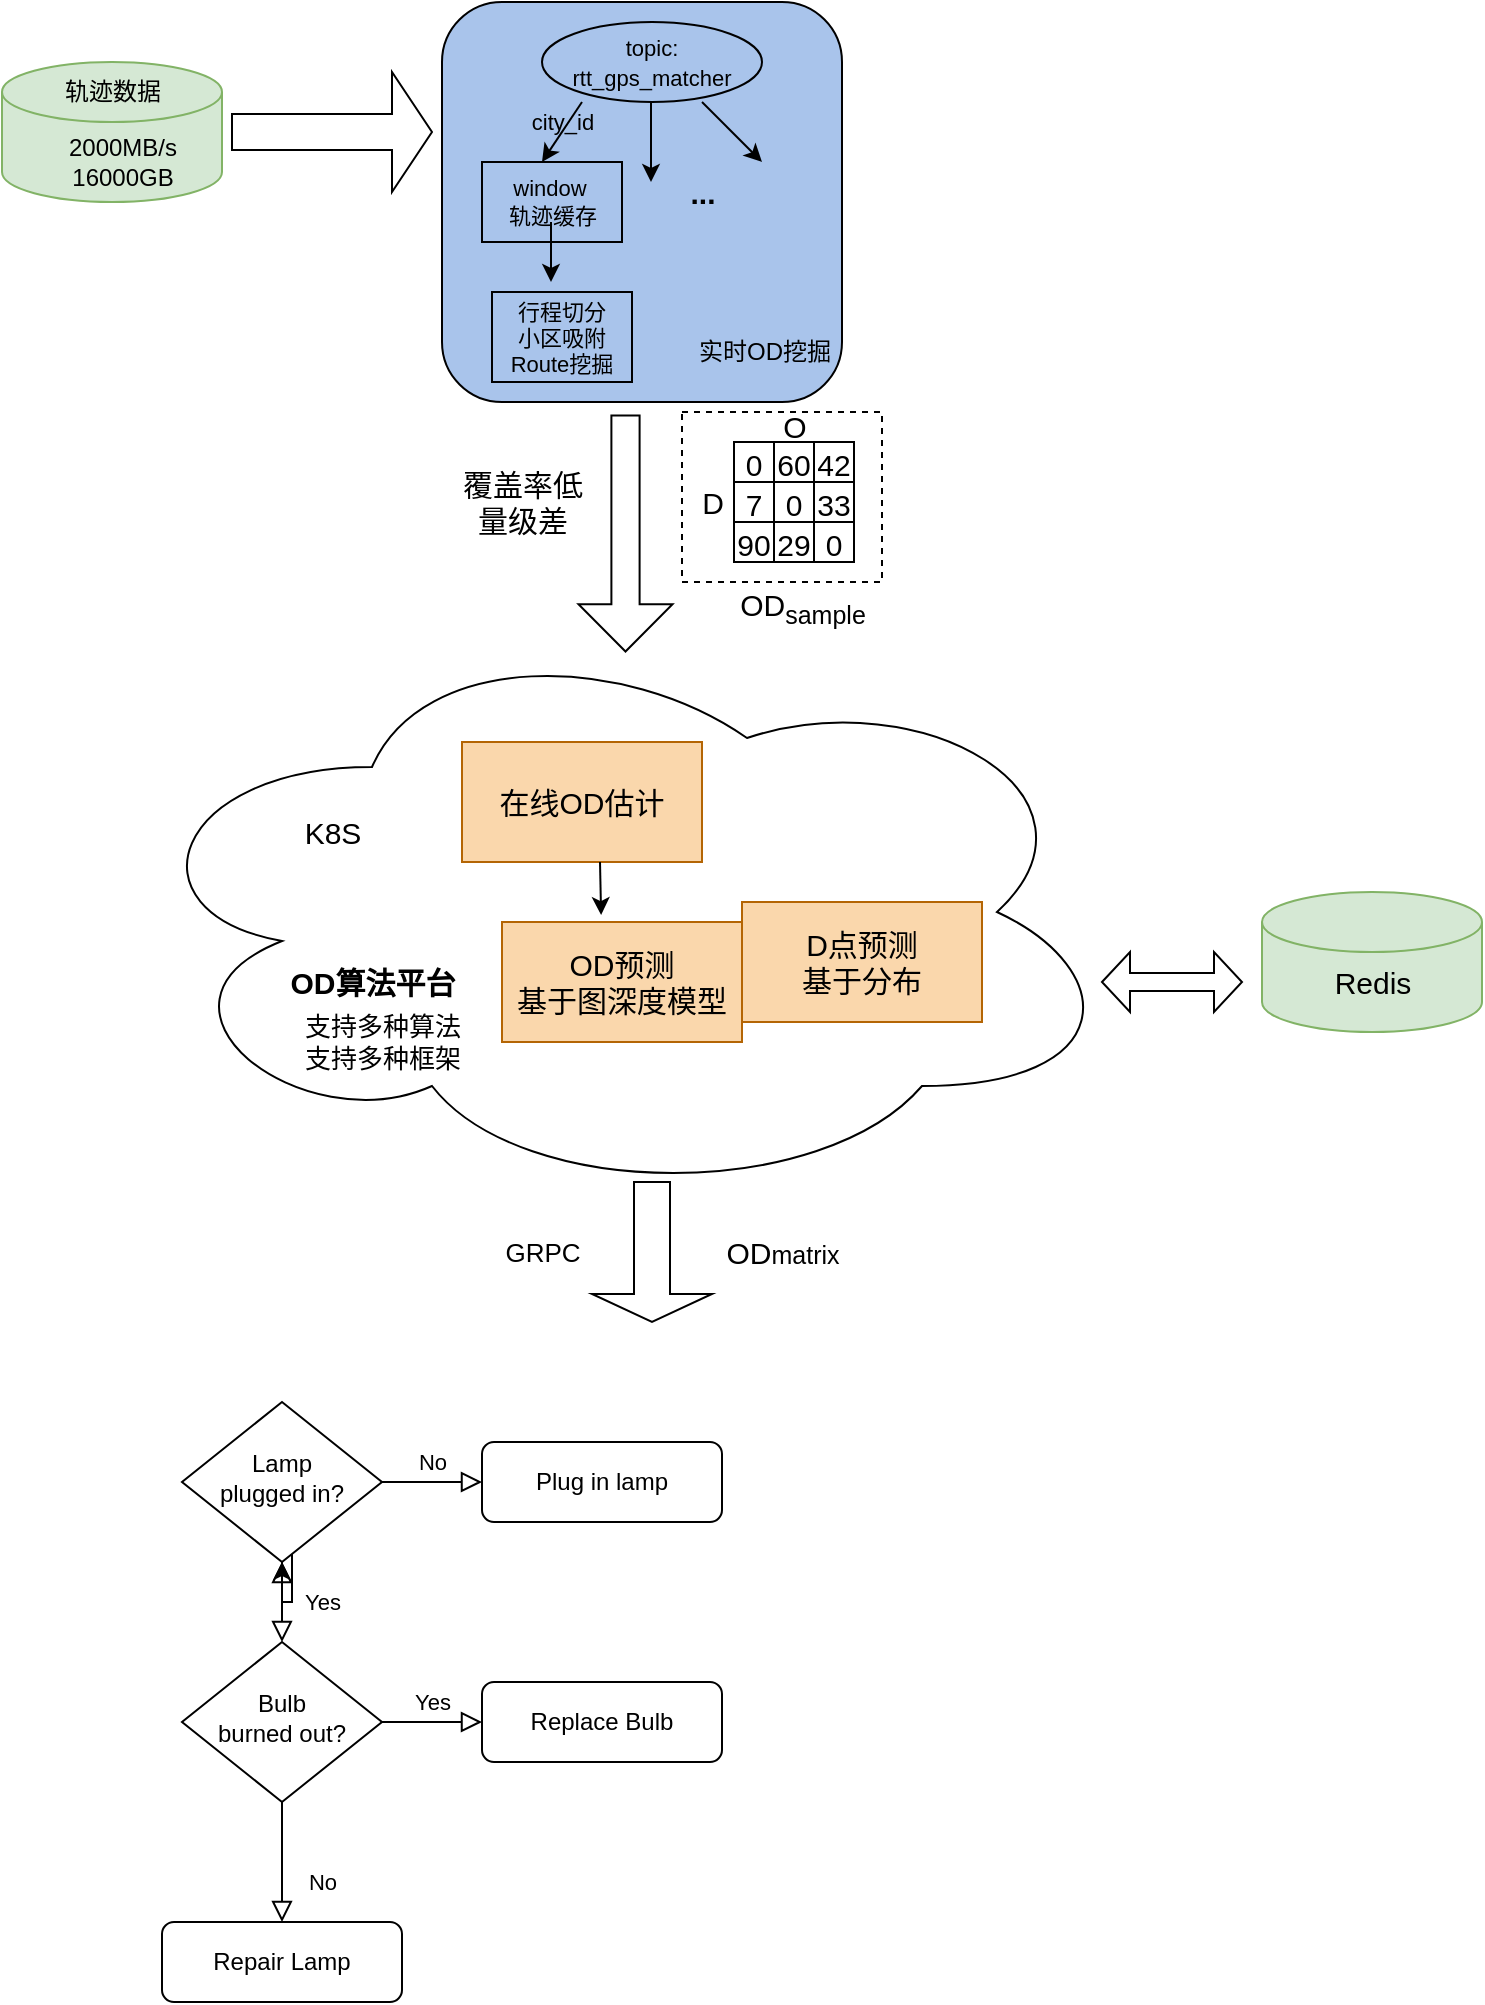 <mxfile version="20.2.7" type="github">
  <diagram id="C5RBs43oDa-KdzZeNtuy" name="Page-1">
    <mxGraphModel dx="2234" dy="1348" grid="1" gridSize="10" guides="1" tooltips="1" connect="1" arrows="1" fold="1" page="1" pageScale="1" pageWidth="827" pageHeight="1169" math="0" shadow="0">
      <root>
        <mxCell id="WIyWlLk6GJQsqaUBKTNV-0" />
        <mxCell id="WIyWlLk6GJQsqaUBKTNV-1" parent="WIyWlLk6GJQsqaUBKTNV-0" />
        <mxCell id="7FVITdX9QSH98migV2-N-52" value="" style="whiteSpace=wrap;html=1;fontSize=15;strokeColor=default;fillColor=#FFFFFF;dashed=1;" vertex="1" parent="WIyWlLk6GJQsqaUBKTNV-1">
          <mxGeometry x="420" y="245" width="100" height="85" as="geometry" />
        </mxCell>
        <mxCell id="WIyWlLk6GJQsqaUBKTNV-2" value="" style="rounded=0;html=1;jettySize=auto;orthogonalLoop=1;fontSize=11;endArrow=block;endFill=0;endSize=8;strokeWidth=1;shadow=0;labelBackgroundColor=none;edgeStyle=orthogonalEdgeStyle;" parent="WIyWlLk6GJQsqaUBKTNV-1" target="WIyWlLk6GJQsqaUBKTNV-6" edge="1">
          <mxGeometry relative="1" as="geometry">
            <mxPoint x="245" y="790" as="sourcePoint" />
          </mxGeometry>
        </mxCell>
        <mxCell id="7FVITdX9QSH98migV2-N-2" value="" style="edgeStyle=orthogonalEdgeStyle;rounded=0;orthogonalLoop=1;jettySize=auto;html=1;" edge="1" parent="WIyWlLk6GJQsqaUBKTNV-1" target="WIyWlLk6GJQsqaUBKTNV-6">
          <mxGeometry relative="1" as="geometry">
            <mxPoint x="245" y="790" as="sourcePoint" />
          </mxGeometry>
        </mxCell>
        <mxCell id="WIyWlLk6GJQsqaUBKTNV-4" value="Yes" style="rounded=0;html=1;jettySize=auto;orthogonalLoop=1;fontSize=11;endArrow=block;endFill=0;endSize=8;strokeWidth=1;shadow=0;labelBackgroundColor=none;edgeStyle=orthogonalEdgeStyle;" parent="WIyWlLk6GJQsqaUBKTNV-1" source="WIyWlLk6GJQsqaUBKTNV-6" target="WIyWlLk6GJQsqaUBKTNV-10" edge="1">
          <mxGeometry y="20" relative="1" as="geometry">
            <mxPoint as="offset" />
          </mxGeometry>
        </mxCell>
        <mxCell id="WIyWlLk6GJQsqaUBKTNV-5" value="No" style="edgeStyle=orthogonalEdgeStyle;rounded=0;html=1;jettySize=auto;orthogonalLoop=1;fontSize=11;endArrow=block;endFill=0;endSize=8;strokeWidth=1;shadow=0;labelBackgroundColor=none;" parent="WIyWlLk6GJQsqaUBKTNV-1" source="WIyWlLk6GJQsqaUBKTNV-6" target="WIyWlLk6GJQsqaUBKTNV-7" edge="1">
          <mxGeometry y="10" relative="1" as="geometry">
            <mxPoint as="offset" />
          </mxGeometry>
        </mxCell>
        <mxCell id="WIyWlLk6GJQsqaUBKTNV-6" value="Lamp&lt;br&gt;plugged in?" style="rhombus;whiteSpace=wrap;html=1;shadow=0;fontFamily=Helvetica;fontSize=12;align=center;strokeWidth=1;spacing=6;spacingTop=-4;" parent="WIyWlLk6GJQsqaUBKTNV-1" vertex="1">
          <mxGeometry x="170" y="740" width="100" height="80" as="geometry" />
        </mxCell>
        <mxCell id="WIyWlLk6GJQsqaUBKTNV-7" value="Plug in lamp" style="rounded=1;whiteSpace=wrap;html=1;fontSize=12;glass=0;strokeWidth=1;shadow=0;" parent="WIyWlLk6GJQsqaUBKTNV-1" vertex="1">
          <mxGeometry x="320" y="760" width="120" height="40" as="geometry" />
        </mxCell>
        <mxCell id="WIyWlLk6GJQsqaUBKTNV-8" value="No" style="rounded=0;html=1;jettySize=auto;orthogonalLoop=1;fontSize=11;endArrow=block;endFill=0;endSize=8;strokeWidth=1;shadow=0;labelBackgroundColor=none;edgeStyle=orthogonalEdgeStyle;" parent="WIyWlLk6GJQsqaUBKTNV-1" source="WIyWlLk6GJQsqaUBKTNV-10" target="WIyWlLk6GJQsqaUBKTNV-11" edge="1">
          <mxGeometry x="0.333" y="20" relative="1" as="geometry">
            <mxPoint as="offset" />
          </mxGeometry>
        </mxCell>
        <mxCell id="WIyWlLk6GJQsqaUBKTNV-9" value="Yes" style="edgeStyle=orthogonalEdgeStyle;rounded=0;html=1;jettySize=auto;orthogonalLoop=1;fontSize=11;endArrow=block;endFill=0;endSize=8;strokeWidth=1;shadow=0;labelBackgroundColor=none;" parent="WIyWlLk6GJQsqaUBKTNV-1" source="WIyWlLk6GJQsqaUBKTNV-10" target="WIyWlLk6GJQsqaUBKTNV-12" edge="1">
          <mxGeometry y="10" relative="1" as="geometry">
            <mxPoint as="offset" />
          </mxGeometry>
        </mxCell>
        <mxCell id="WIyWlLk6GJQsqaUBKTNV-10" value="Bulb&lt;br&gt;burned out?" style="rhombus;whiteSpace=wrap;html=1;shadow=0;fontFamily=Helvetica;fontSize=12;align=center;strokeWidth=1;spacing=6;spacingTop=-4;" parent="WIyWlLk6GJQsqaUBKTNV-1" vertex="1">
          <mxGeometry x="170" y="860" width="100" height="80" as="geometry" />
        </mxCell>
        <mxCell id="WIyWlLk6GJQsqaUBKTNV-11" value="Repair Lamp" style="rounded=1;whiteSpace=wrap;html=1;fontSize=12;glass=0;strokeWidth=1;shadow=0;" parent="WIyWlLk6GJQsqaUBKTNV-1" vertex="1">
          <mxGeometry x="160" y="1000" width="120" height="40" as="geometry" />
        </mxCell>
        <mxCell id="WIyWlLk6GJQsqaUBKTNV-12" value="Replace Bulb" style="rounded=1;whiteSpace=wrap;html=1;fontSize=12;glass=0;strokeWidth=1;shadow=0;" parent="WIyWlLk6GJQsqaUBKTNV-1" vertex="1">
          <mxGeometry x="320" y="880" width="120" height="40" as="geometry" />
        </mxCell>
        <mxCell id="7FVITdX9QSH98migV2-N-0" value="" style="ellipse;shape=cloud;whiteSpace=wrap;html=1;" vertex="1" parent="WIyWlLk6GJQsqaUBKTNV-1">
          <mxGeometry x="140" y="350" width="500" height="290" as="geometry" />
        </mxCell>
        <mxCell id="7FVITdX9QSH98migV2-N-5" value="" style="shape=cylinder3;whiteSpace=wrap;html=1;boundedLbl=1;backgroundOutline=1;size=15;fillColor=#d5e8d4;strokeColor=#82b366;" vertex="1" parent="WIyWlLk6GJQsqaUBKTNV-1">
          <mxGeometry x="80" y="70" width="110" height="70" as="geometry" />
        </mxCell>
        <mxCell id="7FVITdX9QSH98migV2-N-3" value="&lt;br&gt;&lt;span style=&quot;background-color: initial;&quot;&gt;2000MB/s &lt;br&gt;16000GB&lt;/span&gt;&lt;div&gt;&lt;br&gt;&lt;/div&gt;" style="text;html=1;align=center;verticalAlign=middle;resizable=0;points=[];autosize=1;strokeColor=none;fillColor=none;" vertex="1" parent="WIyWlLk6GJQsqaUBKTNV-1">
          <mxGeometry x="100" y="85" width="80" height="70" as="geometry" />
        </mxCell>
        <mxCell id="7FVITdX9QSH98migV2-N-6" value="轨迹数据" style="text;html=1;align=center;verticalAlign=middle;resizable=0;points=[];autosize=1;strokeColor=none;fillColor=none;" vertex="1" parent="WIyWlLk6GJQsqaUBKTNV-1">
          <mxGeometry x="100" y="70" width="70" height="30" as="geometry" />
        </mxCell>
        <mxCell id="7FVITdX9QSH98migV2-N-8" value="" style="rounded=1;whiteSpace=wrap;html=1;fillColor=#A9C4EB;" vertex="1" parent="WIyWlLk6GJQsqaUBKTNV-1">
          <mxGeometry x="300" y="40" width="200" height="200" as="geometry" />
        </mxCell>
        <mxCell id="7FVITdX9QSH98migV2-N-9" value="实时OD挖掘" style="text;html=1;align=center;verticalAlign=middle;resizable=0;points=[];autosize=1;strokeColor=none;fillColor=none;" vertex="1" parent="WIyWlLk6GJQsqaUBKTNV-1">
          <mxGeometry x="416" y="200" width="90" height="30" as="geometry" />
        </mxCell>
        <mxCell id="7FVITdX9QSH98migV2-N-10" value="&lt;font style=&quot;font-size: 11px;&quot;&gt;topic: rtt_gps_matcher&lt;/font&gt;" style="ellipse;whiteSpace=wrap;html=1;fillColor=#A9C4EB;" vertex="1" parent="WIyWlLk6GJQsqaUBKTNV-1">
          <mxGeometry x="350" y="50" width="110" height="40" as="geometry" />
        </mxCell>
        <mxCell id="7FVITdX9QSH98migV2-N-11" value="" style="endArrow=classic;html=1;rounded=0;fontSize=11;" edge="1" parent="WIyWlLk6GJQsqaUBKTNV-1">
          <mxGeometry width="50" height="50" relative="1" as="geometry">
            <mxPoint x="370" y="90" as="sourcePoint" />
            <mxPoint x="350" y="120" as="targetPoint" />
          </mxGeometry>
        </mxCell>
        <mxCell id="7FVITdX9QSH98migV2-N-17" value="city_id" style="text;html=1;align=center;verticalAlign=middle;resizable=0;points=[];autosize=1;strokeColor=none;fillColor=none;fontSize=11;" vertex="1" parent="WIyWlLk6GJQsqaUBKTNV-1">
          <mxGeometry x="330" y="85" width="60" height="30" as="geometry" />
        </mxCell>
        <mxCell id="7FVITdX9QSH98migV2-N-19" value="" style="endArrow=classic;html=1;rounded=0;fontSize=11;" edge="1" parent="WIyWlLk6GJQsqaUBKTNV-1">
          <mxGeometry width="50" height="50" relative="1" as="geometry">
            <mxPoint x="404.5" y="90" as="sourcePoint" />
            <mxPoint x="404.5" y="130" as="targetPoint" />
          </mxGeometry>
        </mxCell>
        <mxCell id="7FVITdX9QSH98migV2-N-20" value="" style="endArrow=classic;html=1;rounded=0;fontSize=11;" edge="1" parent="WIyWlLk6GJQsqaUBKTNV-1">
          <mxGeometry width="50" height="50" relative="1" as="geometry">
            <mxPoint x="430" y="90" as="sourcePoint" />
            <mxPoint x="460" y="120" as="targetPoint" />
          </mxGeometry>
        </mxCell>
        <mxCell id="7FVITdX9QSH98migV2-N-21" value="" style="ellipse;whiteSpace=wrap;html=1;fontSize=11;" vertex="1" parent="WIyWlLk6GJQsqaUBKTNV-1">
          <mxGeometry x="320" y="125" width="70" height="30" as="geometry" />
        </mxCell>
        <mxCell id="7FVITdX9QSH98migV2-N-22" value="window&amp;nbsp;&lt;br&gt;轨迹缓存" style="text;html=1;align=center;verticalAlign=middle;resizable=0;points=[];autosize=1;strokeColor=default;fillColor=#A9C4EB;fontSize=11;" vertex="1" parent="WIyWlLk6GJQsqaUBKTNV-1">
          <mxGeometry x="320" y="120" width="70" height="40" as="geometry" />
        </mxCell>
        <mxCell id="7FVITdX9QSH98migV2-N-23" value="" style="endArrow=classic;html=1;rounded=0;fontSize=11;" edge="1" parent="WIyWlLk6GJQsqaUBKTNV-1">
          <mxGeometry width="50" height="50" relative="1" as="geometry">
            <mxPoint x="354.5" y="150" as="sourcePoint" />
            <mxPoint x="354.5" y="180" as="targetPoint" />
          </mxGeometry>
        </mxCell>
        <mxCell id="7FVITdX9QSH98migV2-N-24" value="行程切分&lt;br&gt;小区吸附&lt;br&gt;Route挖掘" style="whiteSpace=wrap;html=1;fontSize=11;fillColor=#A9C4EB;" vertex="1" parent="WIyWlLk6GJQsqaUBKTNV-1">
          <mxGeometry x="325" y="185" width="70" height="45" as="geometry" />
        </mxCell>
        <mxCell id="7FVITdX9QSH98migV2-N-26" value="&lt;b&gt;&lt;font style=&quot;font-size: 15px;&quot;&gt;...&lt;/font&gt;&lt;/b&gt;" style="text;html=1;align=center;verticalAlign=middle;resizable=0;points=[];autosize=1;strokeColor=none;fillColor=none;fontSize=11;" vertex="1" parent="WIyWlLk6GJQsqaUBKTNV-1">
          <mxGeometry x="410" y="120" width="40" height="30" as="geometry" />
        </mxCell>
        <mxCell id="7FVITdX9QSH98migV2-N-27" value="" style="shape=singleArrow;whiteSpace=wrap;html=1;rotation=90;" vertex="1" parent="WIyWlLk6GJQsqaUBKTNV-1">
          <mxGeometry x="332.75" y="282.25" width="118" height="47" as="geometry" />
        </mxCell>
        <mxCell id="7FVITdX9QSH98migV2-N-28" value="在线OD估计" style="whiteSpace=wrap;html=1;fontSize=15;strokeColor=#b46504;fillColor=#fad7ac;" vertex="1" parent="WIyWlLk6GJQsqaUBKTNV-1">
          <mxGeometry x="310" y="410" width="120" height="60" as="geometry" />
        </mxCell>
        <mxCell id="7FVITdX9QSH98migV2-N-29" value="" style="shape=table;html=1;whiteSpace=wrap;startSize=0;container=1;collapsible=0;childLayout=tableLayout;fontSize=15;" vertex="1" parent="WIyWlLk6GJQsqaUBKTNV-1">
          <mxGeometry x="446" y="260" width="60" height="60" as="geometry" />
        </mxCell>
        <mxCell id="7FVITdX9QSH98migV2-N-30" value="" style="shape=tableRow;horizontal=0;startSize=0;swimlaneHead=0;swimlaneBody=0;top=0;left=0;bottom=0;right=0;collapsible=0;dropTarget=0;fillColor=none;points=[[0,0.5],[1,0.5]];portConstraint=eastwest;fontSize=15;strokeColor=default;" vertex="1" parent="7FVITdX9QSH98migV2-N-29">
          <mxGeometry width="60" height="20" as="geometry" />
        </mxCell>
        <mxCell id="7FVITdX9QSH98migV2-N-31" value="0" style="shape=partialRectangle;html=1;whiteSpace=wrap;connectable=0;fillColor=none;top=0;left=0;bottom=0;right=0;overflow=hidden;fontSize=15;strokeColor=default;" vertex="1" parent="7FVITdX9QSH98migV2-N-30">
          <mxGeometry width="20" height="20" as="geometry">
            <mxRectangle width="20" height="20" as="alternateBounds" />
          </mxGeometry>
        </mxCell>
        <mxCell id="7FVITdX9QSH98migV2-N-32" value="60" style="shape=partialRectangle;html=1;whiteSpace=wrap;connectable=0;fillColor=none;top=0;left=0;bottom=0;right=0;overflow=hidden;fontSize=15;strokeColor=default;" vertex="1" parent="7FVITdX9QSH98migV2-N-30">
          <mxGeometry x="20" width="20" height="20" as="geometry">
            <mxRectangle width="20" height="20" as="alternateBounds" />
          </mxGeometry>
        </mxCell>
        <mxCell id="7FVITdX9QSH98migV2-N-33" value="42" style="shape=partialRectangle;html=1;whiteSpace=wrap;connectable=0;fillColor=none;top=0;left=0;bottom=0;right=0;overflow=hidden;fontSize=15;strokeColor=default;" vertex="1" parent="7FVITdX9QSH98migV2-N-30">
          <mxGeometry x="40" width="20" height="20" as="geometry">
            <mxRectangle width="20" height="20" as="alternateBounds" />
          </mxGeometry>
        </mxCell>
        <mxCell id="7FVITdX9QSH98migV2-N-34" value="" style="shape=tableRow;horizontal=0;startSize=0;swimlaneHead=0;swimlaneBody=0;top=0;left=0;bottom=0;right=0;collapsible=0;dropTarget=0;fillColor=none;points=[[0,0.5],[1,0.5]];portConstraint=eastwest;fontSize=15;strokeColor=default;" vertex="1" parent="7FVITdX9QSH98migV2-N-29">
          <mxGeometry y="20" width="60" height="20" as="geometry" />
        </mxCell>
        <mxCell id="7FVITdX9QSH98migV2-N-35" value="7" style="shape=partialRectangle;html=1;whiteSpace=wrap;connectable=0;fillColor=none;top=0;left=0;bottom=0;right=0;overflow=hidden;fontSize=15;strokeColor=default;" vertex="1" parent="7FVITdX9QSH98migV2-N-34">
          <mxGeometry width="20" height="20" as="geometry">
            <mxRectangle width="20" height="20" as="alternateBounds" />
          </mxGeometry>
        </mxCell>
        <mxCell id="7FVITdX9QSH98migV2-N-36" value="0" style="shape=partialRectangle;html=1;whiteSpace=wrap;connectable=0;fillColor=none;top=0;left=0;bottom=0;right=0;overflow=hidden;fontSize=15;strokeColor=default;" vertex="1" parent="7FVITdX9QSH98migV2-N-34">
          <mxGeometry x="20" width="20" height="20" as="geometry">
            <mxRectangle width="20" height="20" as="alternateBounds" />
          </mxGeometry>
        </mxCell>
        <mxCell id="7FVITdX9QSH98migV2-N-37" value="33" style="shape=partialRectangle;html=1;whiteSpace=wrap;connectable=0;fillColor=none;top=0;left=0;bottom=0;right=0;overflow=hidden;fontSize=15;strokeColor=default;" vertex="1" parent="7FVITdX9QSH98migV2-N-34">
          <mxGeometry x="40" width="20" height="20" as="geometry">
            <mxRectangle width="20" height="20" as="alternateBounds" />
          </mxGeometry>
        </mxCell>
        <mxCell id="7FVITdX9QSH98migV2-N-38" value="" style="shape=tableRow;horizontal=0;startSize=0;swimlaneHead=0;swimlaneBody=0;top=0;left=0;bottom=0;right=0;collapsible=0;dropTarget=0;fillColor=none;points=[[0,0.5],[1,0.5]];portConstraint=eastwest;fontSize=15;strokeColor=default;" vertex="1" parent="7FVITdX9QSH98migV2-N-29">
          <mxGeometry y="40" width="60" height="20" as="geometry" />
        </mxCell>
        <mxCell id="7FVITdX9QSH98migV2-N-39" value="90" style="shape=partialRectangle;html=1;whiteSpace=wrap;connectable=0;fillColor=none;top=0;left=0;bottom=0;right=0;overflow=hidden;fontSize=15;strokeColor=default;" vertex="1" parent="7FVITdX9QSH98migV2-N-38">
          <mxGeometry width="20" height="20" as="geometry">
            <mxRectangle width="20" height="20" as="alternateBounds" />
          </mxGeometry>
        </mxCell>
        <mxCell id="7FVITdX9QSH98migV2-N-40" value="29" style="shape=partialRectangle;html=1;whiteSpace=wrap;connectable=0;fillColor=none;top=0;left=0;bottom=0;right=0;overflow=hidden;fontSize=15;strokeColor=default;" vertex="1" parent="7FVITdX9QSH98migV2-N-38">
          <mxGeometry x="20" width="20" height="20" as="geometry">
            <mxRectangle width="20" height="20" as="alternateBounds" />
          </mxGeometry>
        </mxCell>
        <mxCell id="7FVITdX9QSH98migV2-N-41" value="0" style="shape=partialRectangle;html=1;whiteSpace=wrap;connectable=0;fillColor=none;top=0;left=0;bottom=0;right=0;overflow=hidden;pointerEvents=1;fontSize=15;strokeColor=default;" vertex="1" parent="7FVITdX9QSH98migV2-N-38">
          <mxGeometry x="40" width="20" height="20" as="geometry">
            <mxRectangle width="20" height="20" as="alternateBounds" />
          </mxGeometry>
        </mxCell>
        <mxCell id="7FVITdX9QSH98migV2-N-45" value="O" style="text;html=1;align=center;verticalAlign=middle;resizable=0;points=[];autosize=1;strokeColor=none;fillColor=none;fontSize=15;" vertex="1" parent="WIyWlLk6GJQsqaUBKTNV-1">
          <mxGeometry x="456" y="237" width="40" height="30" as="geometry" />
        </mxCell>
        <mxCell id="7FVITdX9QSH98migV2-N-46" value="D" style="text;html=1;align=center;verticalAlign=middle;resizable=0;points=[];autosize=1;strokeColor=none;fillColor=none;fontSize=15;" vertex="1" parent="WIyWlLk6GJQsqaUBKTNV-1">
          <mxGeometry x="420" y="275" width="30" height="30" as="geometry" />
        </mxCell>
        <mxCell id="7FVITdX9QSH98migV2-N-47" value="OD预测&lt;br&gt;基于图深度模型" style="whiteSpace=wrap;html=1;fontSize=15;strokeColor=#b46504;fillColor=#fad7ac;" vertex="1" parent="WIyWlLk6GJQsqaUBKTNV-1">
          <mxGeometry x="330" y="500" width="120" height="60" as="geometry" />
        </mxCell>
        <mxCell id="7FVITdX9QSH98migV2-N-48" value="D点预测&lt;br&gt;基于分布" style="whiteSpace=wrap;html=1;fontSize=15;strokeColor=#b46504;fillColor=#fad7ac;" vertex="1" parent="WIyWlLk6GJQsqaUBKTNV-1">
          <mxGeometry x="450" y="490" width="120" height="60" as="geometry" />
        </mxCell>
        <mxCell id="7FVITdX9QSH98migV2-N-50" value="覆盖率低&lt;br&gt;量级差" style="text;html=1;align=center;verticalAlign=middle;resizable=0;points=[];autosize=1;strokeColor=none;fillColor=none;fontSize=15;" vertex="1" parent="WIyWlLk6GJQsqaUBKTNV-1">
          <mxGeometry x="300" y="265" width="80" height="50" as="geometry" />
        </mxCell>
        <mxCell id="7FVITdX9QSH98migV2-N-51" value="OD&lt;sub&gt;sample&lt;/sub&gt;" style="text;html=1;align=center;verticalAlign=middle;resizable=0;points=[];autosize=1;strokeColor=none;fillColor=none;fontSize=15;" vertex="1" parent="WIyWlLk6GJQsqaUBKTNV-1">
          <mxGeometry x="435" y="328" width="90" height="30" as="geometry" />
        </mxCell>
        <mxCell id="7FVITdX9QSH98migV2-N-53" value="" style="endArrow=classic;html=1;rounded=0;fontSize=15;entryX=0.413;entryY=-0.058;entryDx=0;entryDy=0;entryPerimeter=0;" edge="1" parent="WIyWlLk6GJQsqaUBKTNV-1" target="7FVITdX9QSH98migV2-N-47">
          <mxGeometry width="50" height="50" relative="1" as="geometry">
            <mxPoint x="379" y="470" as="sourcePoint" />
            <mxPoint x="379" y="490" as="targetPoint" />
          </mxGeometry>
        </mxCell>
        <mxCell id="7FVITdX9QSH98migV2-N-54" value="&lt;font style=&quot;&quot;&gt;&lt;font style=&quot;font-size: 15px;&quot;&gt;&lt;b&gt;OD算法平台&lt;/b&gt;&lt;/font&gt;&lt;br&gt;&lt;/font&gt;" style="text;html=1;align=center;verticalAlign=middle;resizable=0;points=[];autosize=1;strokeColor=none;fillColor=none;" vertex="1" parent="WIyWlLk6GJQsqaUBKTNV-1">
          <mxGeometry x="210" y="515" width="110" height="30" as="geometry" />
        </mxCell>
        <mxCell id="7FVITdX9QSH98migV2-N-55" value="K8S" style="text;html=1;align=center;verticalAlign=middle;resizable=0;points=[];autosize=1;strokeColor=none;fillColor=none;fontSize=15;" vertex="1" parent="WIyWlLk6GJQsqaUBKTNV-1">
          <mxGeometry x="220" y="440" width="50" height="30" as="geometry" />
        </mxCell>
        <mxCell id="7FVITdX9QSH98migV2-N-56" value="" style="shape=doubleArrow;whiteSpace=wrap;html=1;fontSize=14;strokeColor=default;fillColor=#FFFFFF;" vertex="1" parent="WIyWlLk6GJQsqaUBKTNV-1">
          <mxGeometry x="630" y="515" width="70" height="30" as="geometry" />
        </mxCell>
        <mxCell id="7FVITdX9QSH98migV2-N-57" value="" style="shape=cylinder3;whiteSpace=wrap;html=1;boundedLbl=1;backgroundOutline=1;size=15;fillColor=#d5e8d4;strokeColor=#82b366;" vertex="1" parent="WIyWlLk6GJQsqaUBKTNV-1">
          <mxGeometry x="710" y="485" width="110" height="70" as="geometry" />
        </mxCell>
        <mxCell id="7FVITdX9QSH98migV2-N-58" value="&lt;font style=&quot;font-size: 15px;&quot;&gt;Redis&lt;/font&gt;" style="text;html=1;align=center;verticalAlign=middle;resizable=0;points=[];autosize=1;strokeColor=none;fillColor=none;fontSize=14;" vertex="1" parent="WIyWlLk6GJQsqaUBKTNV-1">
          <mxGeometry x="735" y="515" width="60" height="30" as="geometry" />
        </mxCell>
        <mxCell id="7FVITdX9QSH98migV2-N-59" value="" style="shape=singleArrow;whiteSpace=wrap;html=1;fontSize=15;strokeColor=default;fillColor=#FFFFFF;" vertex="1" parent="WIyWlLk6GJQsqaUBKTNV-1">
          <mxGeometry x="195" y="75" width="100" height="60" as="geometry" />
        </mxCell>
        <mxCell id="7FVITdX9QSH98migV2-N-61" value="" style="shape=singleArrow;direction=south;whiteSpace=wrap;html=1;fontSize=15;strokeColor=default;fillColor=#FFFFFF;" vertex="1" parent="WIyWlLk6GJQsqaUBKTNV-1">
          <mxGeometry x="375" y="630" width="60" height="70" as="geometry" />
        </mxCell>
        <mxCell id="7FVITdX9QSH98migV2-N-62" value="&lt;font style=&quot;font-size: 13px;&quot;&gt;支持多种算法&lt;br style=&quot;&quot;&gt;支持多种框架&lt;/font&gt;" style="text;html=1;align=center;verticalAlign=middle;resizable=0;points=[];autosize=1;strokeColor=none;fillColor=none;fontSize=12;" vertex="1" parent="WIyWlLk6GJQsqaUBKTNV-1">
          <mxGeometry x="220" y="540" width="100" height="40" as="geometry" />
        </mxCell>
        <mxCell id="7FVITdX9QSH98migV2-N-63" value="GRPC" style="text;html=1;align=center;verticalAlign=middle;resizable=0;points=[];autosize=1;strokeColor=none;fillColor=none;fontSize=13;" vertex="1" parent="WIyWlLk6GJQsqaUBKTNV-1">
          <mxGeometry x="320" y="650" width="60" height="30" as="geometry" />
        </mxCell>
        <mxCell id="7FVITdX9QSH98migV2-N-65" value="OD&lt;span style=&quot;font-size: 12.5px;&quot;&gt;matrix&lt;/span&gt;" style="text;html=1;align=center;verticalAlign=middle;resizable=0;points=[];autosize=1;strokeColor=none;fillColor=none;fontSize=15;" vertex="1" parent="WIyWlLk6GJQsqaUBKTNV-1">
          <mxGeometry x="430" y="650" width="80" height="30" as="geometry" />
        </mxCell>
      </root>
    </mxGraphModel>
  </diagram>
</mxfile>
